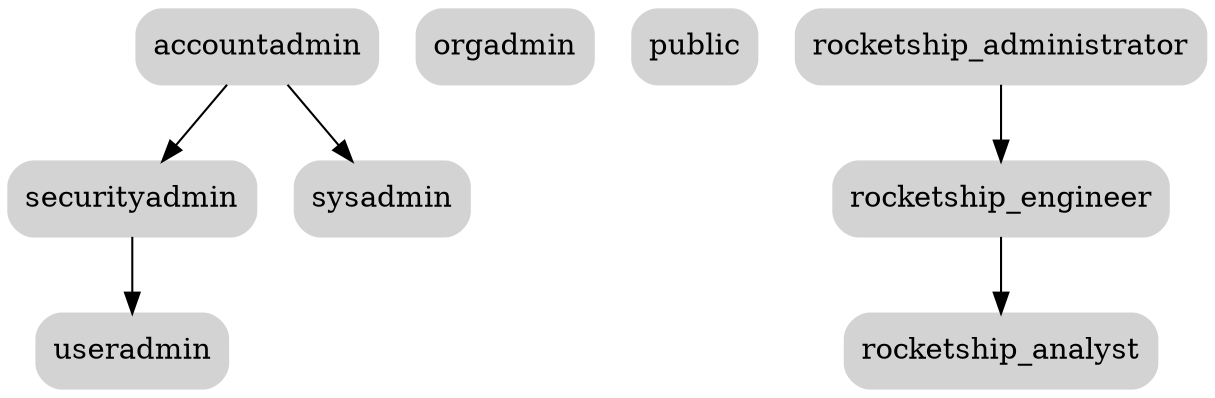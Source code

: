 digraph G {
  node [style=filled shape=Mrecord color=LightGray]

  // roles
  accountadmin;
  orgadmin;
  public;
  rocketship_administrator;
  rocketship_analyst;
  rocketship_engineer;
  securityadmin;
  sysadmin;
  useradmin;

  // GRANT ROLE role1 TO ROLE role2
  accountadmin -> securityadmin;
  accountadmin -> sysadmin;
  rocketship_administrator -> rocketship_engineer;
  rocketship_engineer -> rocketship_analyst;
  securityadmin -> useradmin;
}
